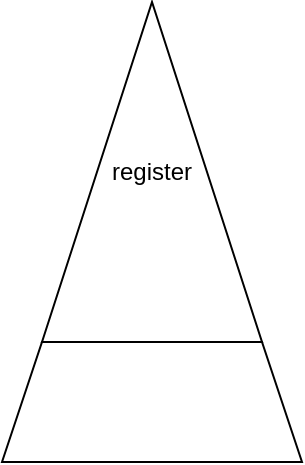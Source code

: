 <mxfile version="28.0.6" pages="3">
  <diagram name="Page-1" id="Krn5YRZqsdsxcPJN0GO0">
    <mxGraphModel dx="1349" dy="1799" grid="1" gridSize="10" guides="1" tooltips="1" connect="1" arrows="1" fold="1" page="1" pageScale="1" pageWidth="850" pageHeight="1100" math="0" shadow="0">
      <root>
        <mxCell id="0" />
        <mxCell id="1" parent="0" />
        <mxCell id="KsOijFseOoLC0ubnq5Fn-2" value="register" style="triangle;whiteSpace=wrap;html=1;direction=north;" vertex="1" parent="1">
          <mxGeometry x="470" y="-20" width="110" height="170" as="geometry" />
        </mxCell>
        <mxCell id="KsOijFseOoLC0ubnq5Fn-3" value="" style="shape=trapezoid;perimeter=trapezoidPerimeter;whiteSpace=wrap;html=1;fixedSize=1;" vertex="1" parent="1">
          <mxGeometry x="450" y="150" width="150" height="60" as="geometry" />
        </mxCell>
      </root>
    </mxGraphModel>
  </diagram>
  <diagram id="rDTDtrftiDoanzHwegc-" name="cache-cfg">
    <mxGraphModel dx="1587" dy="822" grid="1" gridSize="10" guides="1" tooltips="1" connect="1" arrows="1" fold="1" page="1" pageScale="1" pageWidth="850" pageHeight="1100" math="0" shadow="0">
      <root>
        <mxCell id="0" />
        <mxCell id="1" parent="0" />
        <mxCell id="UL-zB7isjODbj1ongRN7-18" value="" style="rounded=0;whiteSpace=wrap;html=1;" vertex="1" parent="1">
          <mxGeometry x="175" y="110" width="1025" height="340" as="geometry" />
        </mxCell>
        <mxCell id="48gZoWPmHI8svsrgZxFb-26" value="" style="rounded=0;whiteSpace=wrap;html=1;" vertex="1" parent="1">
          <mxGeometry x="410" y="130" width="180" height="220" as="geometry" />
        </mxCell>
        <mxCell id="48gZoWPmHI8svsrgZxFb-25" value="" style="rounded=0;whiteSpace=wrap;html=1;" vertex="1" parent="1">
          <mxGeometry x="400" y="140" width="180" height="220" as="geometry" />
        </mxCell>
        <mxCell id="48gZoWPmHI8svsrgZxFb-15" value="" style="rounded=0;whiteSpace=wrap;html=1;" vertex="1" parent="1">
          <mxGeometry x="190" y="150" width="180" height="220" as="geometry" />
        </mxCell>
        <mxCell id="48gZoWPmHI8svsrgZxFb-1" value="CPU CORE&lt;div&gt;(X4@3.3GHz)&lt;/div&gt;" style="rounded=1;whiteSpace=wrap;html=1;" vertex="1" parent="1">
          <mxGeometry x="200" y="160" width="160" height="60" as="geometry" />
        </mxCell>
        <mxCell id="48gZoWPmHI8svsrgZxFb-5" value="L1I$&lt;div&gt;(64KB)&lt;/div&gt;" style="rounded=1;whiteSpace=wrap;html=1;" vertex="1" parent="1">
          <mxGeometry x="200" y="250" width="70" height="40" as="geometry" />
        </mxCell>
        <mxCell id="48gZoWPmHI8svsrgZxFb-8" value="L1D$&lt;div&gt;(64KB)&lt;/div&gt;" style="rounded=1;whiteSpace=wrap;html=1;" vertex="1" parent="1">
          <mxGeometry x="290" y="250" width="70" height="40" as="geometry" />
        </mxCell>
        <mxCell id="48gZoWPmHI8svsrgZxFb-9" value="L2$&lt;div&gt;(2MB)&lt;/div&gt;" style="rounded=1;whiteSpace=wrap;html=1;" vertex="1" parent="1">
          <mxGeometry x="200" y="320" width="160" height="40" as="geometry" />
        </mxCell>
        <mxCell id="48gZoWPmHI8svsrgZxFb-10" value="" style="endArrow=classic;startArrow=classic;html=1;rounded=0;entryX=0.22;entryY=0.992;entryDx=0;entryDy=0;entryPerimeter=0;" edge="1" parent="1" source="48gZoWPmHI8svsrgZxFb-5" target="48gZoWPmHI8svsrgZxFb-1">
          <mxGeometry width="50" height="50" relative="1" as="geometry">
            <mxPoint x="400" y="390" as="sourcePoint" />
            <mxPoint x="450" y="340" as="targetPoint" />
          </mxGeometry>
        </mxCell>
        <mxCell id="48gZoWPmHI8svsrgZxFb-11" value="" style="endArrow=classic;startArrow=classic;html=1;rounded=0;entryX=0.779;entryY=0.977;entryDx=0;entryDy=0;entryPerimeter=0;" edge="1" parent="1" target="48gZoWPmHI8svsrgZxFb-1">
          <mxGeometry width="50" height="50" relative="1" as="geometry">
            <mxPoint x="324.71" y="250" as="sourcePoint" />
            <mxPoint x="324.71" y="220" as="targetPoint" />
          </mxGeometry>
        </mxCell>
        <mxCell id="48gZoWPmHI8svsrgZxFb-13" value="" style="endArrow=classic;startArrow=classic;html=1;rounded=0;" edge="1" parent="1" target="48gZoWPmHI8svsrgZxFb-5">
          <mxGeometry width="50" height="50" relative="1" as="geometry">
            <mxPoint x="235" y="319" as="sourcePoint" />
            <mxPoint x="234.66" y="290" as="targetPoint" />
          </mxGeometry>
        </mxCell>
        <mxCell id="48gZoWPmHI8svsrgZxFb-14" value="" style="endArrow=classic;startArrow=classic;html=1;rounded=0;exitX=0.781;exitY=0.011;exitDx=0;exitDy=0;exitPerimeter=0;" edge="1" parent="1" source="48gZoWPmHI8svsrgZxFb-9" target="48gZoWPmHI8svsrgZxFb-8">
          <mxGeometry width="50" height="50" relative="1" as="geometry">
            <mxPoint x="324.86" y="319" as="sourcePoint" />
            <mxPoint x="324.86" y="290" as="targetPoint" />
          </mxGeometry>
        </mxCell>
        <mxCell id="48gZoWPmHI8svsrgZxFb-16" value="" style="rounded=0;whiteSpace=wrap;html=1;" vertex="1" parent="1">
          <mxGeometry x="390" y="150" width="180" height="220" as="geometry" />
        </mxCell>
        <mxCell id="48gZoWPmHI8svsrgZxFb-17" value="CPU CORE&lt;div&gt;(A720@3.15GHz)&lt;/div&gt;" style="rounded=1;whiteSpace=wrap;html=1;" vertex="1" parent="1">
          <mxGeometry x="400" y="160" width="160" height="60" as="geometry" />
        </mxCell>
        <mxCell id="48gZoWPmHI8svsrgZxFb-18" value="L1I$&lt;div&gt;(64KB)&lt;/div&gt;" style="rounded=1;whiteSpace=wrap;html=1;" vertex="1" parent="1">
          <mxGeometry x="400" y="250" width="70" height="40" as="geometry" />
        </mxCell>
        <mxCell id="48gZoWPmHI8svsrgZxFb-19" value="L1D$&lt;div&gt;(64KB)&lt;/div&gt;" style="rounded=1;whiteSpace=wrap;html=1;" vertex="1" parent="1">
          <mxGeometry x="490" y="250" width="70" height="40" as="geometry" />
        </mxCell>
        <mxCell id="48gZoWPmHI8svsrgZxFb-20" value="L2$&lt;div&gt;(512KB)&lt;/div&gt;" style="rounded=1;whiteSpace=wrap;html=1;" vertex="1" parent="1">
          <mxGeometry x="400" y="320" width="160" height="40" as="geometry" />
        </mxCell>
        <mxCell id="48gZoWPmHI8svsrgZxFb-21" value="" style="endArrow=classic;startArrow=classic;html=1;rounded=0;entryX=0.22;entryY=0.992;entryDx=0;entryDy=0;entryPerimeter=0;" edge="1" source="48gZoWPmHI8svsrgZxFb-18" target="48gZoWPmHI8svsrgZxFb-17" parent="1">
          <mxGeometry width="50" height="50" relative="1" as="geometry">
            <mxPoint x="600" y="390" as="sourcePoint" />
            <mxPoint x="650" y="340" as="targetPoint" />
          </mxGeometry>
        </mxCell>
        <mxCell id="48gZoWPmHI8svsrgZxFb-22" value="" style="endArrow=classic;startArrow=classic;html=1;rounded=0;entryX=0.779;entryY=0.977;entryDx=0;entryDy=0;entryPerimeter=0;" edge="1" target="48gZoWPmHI8svsrgZxFb-17" parent="1">
          <mxGeometry width="50" height="50" relative="1" as="geometry">
            <mxPoint x="524.71" y="250" as="sourcePoint" />
            <mxPoint x="524.71" y="220" as="targetPoint" />
          </mxGeometry>
        </mxCell>
        <mxCell id="48gZoWPmHI8svsrgZxFb-23" value="" style="endArrow=classic;startArrow=classic;html=1;rounded=0;" edge="1" target="48gZoWPmHI8svsrgZxFb-18" parent="1">
          <mxGeometry width="50" height="50" relative="1" as="geometry">
            <mxPoint x="435" y="319" as="sourcePoint" />
            <mxPoint x="434.66" y="290" as="targetPoint" />
          </mxGeometry>
        </mxCell>
        <mxCell id="48gZoWPmHI8svsrgZxFb-24" value="" style="endArrow=classic;startArrow=classic;html=1;rounded=0;exitX=0.781;exitY=0.011;exitDx=0;exitDy=0;exitPerimeter=0;" edge="1" source="48gZoWPmHI8svsrgZxFb-20" target="48gZoWPmHI8svsrgZxFb-19" parent="1">
          <mxGeometry width="50" height="50" relative="1" as="geometry">
            <mxPoint x="524.86" y="319" as="sourcePoint" />
            <mxPoint x="524.86" y="290" as="targetPoint" />
          </mxGeometry>
        </mxCell>
        <mxCell id="48gZoWPmHI8svsrgZxFb-27" value="" style="rounded=0;whiteSpace=wrap;html=1;" vertex="1" parent="1">
          <mxGeometry x="620" y="140" width="180" height="220" as="geometry" />
        </mxCell>
        <mxCell id="48gZoWPmHI8svsrgZxFb-28" value="" style="rounded=0;whiteSpace=wrap;html=1;" vertex="1" parent="1">
          <mxGeometry x="610" y="150" width="180" height="220" as="geometry" />
        </mxCell>
        <mxCell id="48gZoWPmHI8svsrgZxFb-29" value="CPU CORE&lt;div&gt;(A720@2.96GHz)&lt;/div&gt;" style="rounded=1;whiteSpace=wrap;html=1;" vertex="1" parent="1">
          <mxGeometry x="620" y="160" width="160" height="60" as="geometry" />
        </mxCell>
        <mxCell id="48gZoWPmHI8svsrgZxFb-30" value="L1I$&lt;div&gt;(64KB)&lt;/div&gt;" style="rounded=1;whiteSpace=wrap;html=1;" vertex="1" parent="1">
          <mxGeometry x="620" y="250" width="70" height="40" as="geometry" />
        </mxCell>
        <mxCell id="48gZoWPmHI8svsrgZxFb-31" value="L1D$&lt;div&gt;(64KB)&lt;/div&gt;" style="rounded=1;whiteSpace=wrap;html=1;" vertex="1" parent="1">
          <mxGeometry x="710" y="250" width="70" height="40" as="geometry" />
        </mxCell>
        <mxCell id="48gZoWPmHI8svsrgZxFb-32" value="L2$&lt;div&gt;(512KB)&lt;/div&gt;" style="rounded=1;whiteSpace=wrap;html=1;" vertex="1" parent="1">
          <mxGeometry x="620" y="320" width="160" height="40" as="geometry" />
        </mxCell>
        <mxCell id="48gZoWPmHI8svsrgZxFb-33" value="" style="endArrow=classic;startArrow=classic;html=1;rounded=0;entryX=0.22;entryY=0.992;entryDx=0;entryDy=0;entryPerimeter=0;" edge="1" source="48gZoWPmHI8svsrgZxFb-30" target="48gZoWPmHI8svsrgZxFb-29" parent="1">
          <mxGeometry width="50" height="50" relative="1" as="geometry">
            <mxPoint x="820" y="390" as="sourcePoint" />
            <mxPoint x="870" y="340" as="targetPoint" />
          </mxGeometry>
        </mxCell>
        <mxCell id="48gZoWPmHI8svsrgZxFb-34" value="" style="endArrow=classic;startArrow=classic;html=1;rounded=0;entryX=0.779;entryY=0.977;entryDx=0;entryDy=0;entryPerimeter=0;" edge="1" target="48gZoWPmHI8svsrgZxFb-29" parent="1">
          <mxGeometry width="50" height="50" relative="1" as="geometry">
            <mxPoint x="744.71" y="250" as="sourcePoint" />
            <mxPoint x="744.71" y="220" as="targetPoint" />
          </mxGeometry>
        </mxCell>
        <mxCell id="48gZoWPmHI8svsrgZxFb-35" value="" style="endArrow=classic;startArrow=classic;html=1;rounded=0;" edge="1" target="48gZoWPmHI8svsrgZxFb-30" parent="1">
          <mxGeometry width="50" height="50" relative="1" as="geometry">
            <mxPoint x="655" y="319" as="sourcePoint" />
            <mxPoint x="654.66" y="290" as="targetPoint" />
          </mxGeometry>
        </mxCell>
        <mxCell id="48gZoWPmHI8svsrgZxFb-36" value="" style="endArrow=classic;startArrow=classic;html=1;rounded=0;exitX=0.781;exitY=0.011;exitDx=0;exitDy=0;exitPerimeter=0;" edge="1" source="48gZoWPmHI8svsrgZxFb-32" target="48gZoWPmHI8svsrgZxFb-31" parent="1">
          <mxGeometry width="50" height="50" relative="1" as="geometry">
            <mxPoint x="744.86" y="319" as="sourcePoint" />
            <mxPoint x="744.86" y="290" as="targetPoint" />
          </mxGeometry>
        </mxCell>
        <mxCell id="48gZoWPmHI8svsrgZxFb-38" value="" style="rounded=0;whiteSpace=wrap;html=1;" vertex="1" parent="1">
          <mxGeometry x="820" y="150" width="180" height="220" as="geometry" />
        </mxCell>
        <mxCell id="48gZoWPmHI8svsrgZxFb-39" value="CPU CORE&lt;div&gt;(A520@2.3GHz)&lt;/div&gt;" style="rounded=1;whiteSpace=wrap;html=1;" vertex="1" parent="1">
          <mxGeometry x="830" y="160" width="160" height="60" as="geometry" />
        </mxCell>
        <mxCell id="48gZoWPmHI8svsrgZxFb-40" value="L1I$&lt;div&gt;(64KB)&lt;/div&gt;" style="rounded=1;whiteSpace=wrap;html=1;" vertex="1" parent="1">
          <mxGeometry x="830" y="250" width="70" height="40" as="geometry" />
        </mxCell>
        <mxCell id="48gZoWPmHI8svsrgZxFb-41" value="L1D$&lt;div&gt;(64KB)&lt;/div&gt;" style="rounded=1;whiteSpace=wrap;html=1;" vertex="1" parent="1">
          <mxGeometry x="920" y="250" width="70" height="40" as="geometry" />
        </mxCell>
        <mxCell id="48gZoWPmHI8svsrgZxFb-43" value="" style="endArrow=classic;startArrow=classic;html=1;rounded=0;entryX=0.22;entryY=0.992;entryDx=0;entryDy=0;entryPerimeter=0;" edge="1" source="48gZoWPmHI8svsrgZxFb-40" target="48gZoWPmHI8svsrgZxFb-39" parent="1">
          <mxGeometry width="50" height="50" relative="1" as="geometry">
            <mxPoint x="1030" y="390" as="sourcePoint" />
            <mxPoint x="1080" y="340" as="targetPoint" />
          </mxGeometry>
        </mxCell>
        <mxCell id="48gZoWPmHI8svsrgZxFb-44" value="" style="endArrow=classic;startArrow=classic;html=1;rounded=0;entryX=0.779;entryY=0.977;entryDx=0;entryDy=0;entryPerimeter=0;" edge="1" target="48gZoWPmHI8svsrgZxFb-39" parent="1">
          <mxGeometry width="50" height="50" relative="1" as="geometry">
            <mxPoint x="954.71" y="250" as="sourcePoint" />
            <mxPoint x="954.71" y="220" as="targetPoint" />
          </mxGeometry>
        </mxCell>
        <mxCell id="48gZoWPmHI8svsrgZxFb-45" value="" style="endArrow=classic;startArrow=classic;html=1;rounded=0;" edge="1" target="48gZoWPmHI8svsrgZxFb-40" parent="1">
          <mxGeometry width="50" height="50" relative="1" as="geometry">
            <mxPoint x="865" y="319" as="sourcePoint" />
            <mxPoint x="864.66" y="290" as="targetPoint" />
          </mxGeometry>
        </mxCell>
        <mxCell id="48gZoWPmHI8svsrgZxFb-46" value="" style="endArrow=classic;startArrow=classic;html=1;rounded=0;exitX=0.358;exitY=0.029;exitDx=0;exitDy=0;exitPerimeter=0;" edge="1" source="48gZoWPmHI8svsrgZxFb-42" target="48gZoWPmHI8svsrgZxFb-41" parent="1">
          <mxGeometry width="50" height="50" relative="1" as="geometry">
            <mxPoint x="954.86" y="319" as="sourcePoint" />
            <mxPoint x="954.86" y="290" as="targetPoint" />
          </mxGeometry>
        </mxCell>
        <mxCell id="48gZoWPmHI8svsrgZxFb-47" value="" style="rounded=0;whiteSpace=wrap;html=1;" vertex="1" parent="1">
          <mxGeometry x="1010" y="150" width="180" height="220" as="geometry" />
        </mxCell>
        <mxCell id="48gZoWPmHI8svsrgZxFb-48" value="CPU CORE&lt;div&gt;(A520@2.3GHz)&lt;/div&gt;" style="rounded=1;whiteSpace=wrap;html=1;" vertex="1" parent="1">
          <mxGeometry x="1020" y="160" width="160" height="60" as="geometry" />
        </mxCell>
        <mxCell id="48gZoWPmHI8svsrgZxFb-49" value="L1I$&lt;div&gt;(64KB)&lt;/div&gt;" style="rounded=1;whiteSpace=wrap;html=1;" vertex="1" parent="1">
          <mxGeometry x="1020" y="250" width="70" height="40" as="geometry" />
        </mxCell>
        <mxCell id="48gZoWPmHI8svsrgZxFb-50" value="L1D$&lt;div&gt;(64KB)&lt;/div&gt;" style="rounded=1;whiteSpace=wrap;html=1;" vertex="1" parent="1">
          <mxGeometry x="1110" y="250" width="70" height="40" as="geometry" />
        </mxCell>
        <mxCell id="48gZoWPmHI8svsrgZxFb-52" value="" style="endArrow=classic;startArrow=classic;html=1;rounded=0;entryX=0.22;entryY=0.992;entryDx=0;entryDy=0;entryPerimeter=0;" edge="1" source="48gZoWPmHI8svsrgZxFb-49" target="48gZoWPmHI8svsrgZxFb-48" parent="1">
          <mxGeometry width="50" height="50" relative="1" as="geometry">
            <mxPoint x="1220" y="390" as="sourcePoint" />
            <mxPoint x="1270" y="340" as="targetPoint" />
          </mxGeometry>
        </mxCell>
        <mxCell id="48gZoWPmHI8svsrgZxFb-53" value="" style="endArrow=classic;startArrow=classic;html=1;rounded=0;entryX=0.779;entryY=0.977;entryDx=0;entryDy=0;entryPerimeter=0;" edge="1" target="48gZoWPmHI8svsrgZxFb-48" parent="1">
          <mxGeometry width="50" height="50" relative="1" as="geometry">
            <mxPoint x="1144.71" y="250" as="sourcePoint" />
            <mxPoint x="1144.71" y="220" as="targetPoint" />
          </mxGeometry>
        </mxCell>
        <mxCell id="48gZoWPmHI8svsrgZxFb-54" value="" style="endArrow=classic;startArrow=classic;html=1;rounded=0;" edge="1" target="48gZoWPmHI8svsrgZxFb-49" parent="1">
          <mxGeometry width="50" height="50" relative="1" as="geometry">
            <mxPoint x="1055" y="319" as="sourcePoint" />
            <mxPoint x="1054.66" y="290" as="targetPoint" />
          </mxGeometry>
        </mxCell>
        <mxCell id="48gZoWPmHI8svsrgZxFb-55" value="" style="endArrow=classic;startArrow=classic;html=1;rounded=0;exitX=0.781;exitY=0.011;exitDx=0;exitDy=0;exitPerimeter=0;" edge="1" target="48gZoWPmHI8svsrgZxFb-50" parent="1">
          <mxGeometry width="50" height="50" relative="1" as="geometry">
            <mxPoint x="1144.96" y="320.44" as="sourcePoint" />
            <mxPoint x="1144.86" y="290" as="targetPoint" />
          </mxGeometry>
        </mxCell>
        <mxCell id="48gZoWPmHI8svsrgZxFb-42" value="L2$&lt;div&gt;(share 512KB)&lt;/div&gt;" style="rounded=1;whiteSpace=wrap;html=1;" vertex="1" parent="1">
          <mxGeometry x="830" y="320" width="350" height="40" as="geometry" />
        </mxCell>
        <mxCell id="48gZoWPmHI8svsrgZxFb-56" value="L3$&lt;div&gt;(12MB)&lt;/div&gt;" style="rounded=0;whiteSpace=wrap;html=1;" vertex="1" parent="1">
          <mxGeometry x="190" y="400" width="1000" height="40" as="geometry" />
        </mxCell>
        <mxCell id="48gZoWPmHI8svsrgZxFb-58" value="SLC (System Level Cache)&lt;br&gt;&lt;div&gt;(6MB)&lt;/div&gt;" style="rounded=0;whiteSpace=wrap;html=1;" vertex="1" parent="1">
          <mxGeometry x="180" y="470" width="1020" height="40" as="geometry" />
        </mxCell>
        <mxCell id="48gZoWPmHI8svsrgZxFb-59" value="LPDDR5X(Main Memory)&lt;br&gt;&lt;div&gt;(12/16GB)&lt;/div&gt;" style="rounded=0;whiteSpace=wrap;html=1;" vertex="1" parent="1">
          <mxGeometry x="180" y="540" width="1020" height="40" as="geometry" />
        </mxCell>
        <mxCell id="UL-zB7isjODbj1ongRN7-4" value="" style="endArrow=classic;startArrow=classic;html=1;rounded=0;exitX=0.091;exitY=-0.019;exitDx=0;exitDy=0;exitPerimeter=0;" edge="1" parent="1" source="48gZoWPmHI8svsrgZxFb-56">
          <mxGeometry width="50" height="50" relative="1" as="geometry">
            <mxPoint x="280" y="392" as="sourcePoint" />
            <mxPoint x="280" y="370" as="targetPoint" />
          </mxGeometry>
        </mxCell>
        <mxCell id="UL-zB7isjODbj1ongRN7-5" value="" style="endArrow=classic;startArrow=classic;html=1;rounded=0;exitX=0.29;exitY=0.043;exitDx=0;exitDy=0;exitPerimeter=0;" edge="1" parent="1" source="48gZoWPmHI8svsrgZxFb-56">
          <mxGeometry width="50" height="50" relative="1" as="geometry">
            <mxPoint x="479.8" y="390" as="sourcePoint" />
            <mxPoint x="479.8" y="368" as="targetPoint" />
          </mxGeometry>
        </mxCell>
        <mxCell id="UL-zB7isjODbj1ongRN7-7" value="" style="endArrow=classic;startArrow=classic;html=1;rounded=0;exitX=0.386;exitY=0;exitDx=0;exitDy=0;exitPerimeter=0;" edge="1" parent="1" source="48gZoWPmHI8svsrgZxFb-56">
          <mxGeometry width="50" height="50" relative="1" as="geometry">
            <mxPoint x="510" y="400" as="sourcePoint" />
            <mxPoint x="576" y="360" as="targetPoint" />
          </mxGeometry>
        </mxCell>
        <mxCell id="UL-zB7isjODbj1ongRN7-8" value="" style="endArrow=classic;startArrow=classic;html=1;rounded=0;exitX=0.397;exitY=-0.001;exitDx=0;exitDy=0;exitPerimeter=0;" edge="1" parent="1" source="48gZoWPmHI8svsrgZxFb-56">
          <mxGeometry width="50" height="50" relative="1" as="geometry">
            <mxPoint x="530" y="400" as="sourcePoint" />
            <mxPoint x="586" y="350" as="targetPoint" />
          </mxGeometry>
        </mxCell>
        <mxCell id="UL-zB7isjODbj1ongRN7-9" value="" style="endArrow=classic;startArrow=classic;html=1;rounded=0;entryX=0.5;entryY=1;entryDx=0;entryDy=0;exitX=0.51;exitY=-0.014;exitDx=0;exitDy=0;exitPerimeter=0;" edge="1" parent="1" source="48gZoWPmHI8svsrgZxFb-56" target="48gZoWPmHI8svsrgZxFb-28">
          <mxGeometry width="50" height="50" relative="1" as="geometry">
            <mxPoint x="690" y="380" as="sourcePoint" />
            <mxPoint x="740" y="330" as="targetPoint" />
          </mxGeometry>
        </mxCell>
        <mxCell id="UL-zB7isjODbj1ongRN7-10" value="" style="endArrow=classic;startArrow=classic;html=1;rounded=0;exitX=0.72;exitY=0.037;exitDx=0;exitDy=0;exitPerimeter=0;entryX=0.5;entryY=1;entryDx=0;entryDy=0;" edge="1" parent="1" source="48gZoWPmHI8svsrgZxFb-56" target="48gZoWPmHI8svsrgZxFb-38">
          <mxGeometry width="50" height="50" relative="1" as="geometry">
            <mxPoint x="770" y="390" as="sourcePoint" />
            <mxPoint x="820" y="340" as="targetPoint" />
          </mxGeometry>
        </mxCell>
        <mxCell id="UL-zB7isjODbj1ongRN7-11" value="" style="endArrow=classic;startArrow=classic;html=1;rounded=0;entryX=0.976;entryY=0.997;entryDx=0;entryDy=0;entryPerimeter=0;exitX=0.605;exitY=0.043;exitDx=0;exitDy=0;exitPerimeter=0;" edge="1" parent="1" source="48gZoWPmHI8svsrgZxFb-56" target="48gZoWPmHI8svsrgZxFb-27">
          <mxGeometry width="50" height="50" relative="1" as="geometry">
            <mxPoint x="890" y="450" as="sourcePoint" />
            <mxPoint x="940" y="400" as="targetPoint" />
          </mxGeometry>
        </mxCell>
        <mxCell id="UL-zB7isjODbj1ongRN7-12" value="" style="endArrow=classic;startArrow=classic;html=1;rounded=0;entryX=0.5;entryY=1;entryDx=0;entryDy=0;" edge="1" parent="1" target="48gZoWPmHI8svsrgZxFb-47">
          <mxGeometry width="50" height="50" relative="1" as="geometry">
            <mxPoint x="1100" y="400" as="sourcePoint" />
            <mxPoint x="940" y="400" as="targetPoint" />
          </mxGeometry>
        </mxCell>
        <mxCell id="UL-zB7isjODbj1ongRN7-16" value="" style="endArrow=classic;startArrow=classic;html=1;rounded=0;exitX=0.5;exitY=0;exitDx=0;exitDy=0;entryX=0.5;entryY=1;entryDx=0;entryDy=0;" edge="1" parent="1" source="48gZoWPmHI8svsrgZxFb-58" target="48gZoWPmHI8svsrgZxFb-56">
          <mxGeometry width="50" height="50" relative="1" as="geometry">
            <mxPoint x="750" y="460" as="sourcePoint" />
            <mxPoint x="800" y="410" as="targetPoint" />
          </mxGeometry>
        </mxCell>
        <mxCell id="UL-zB7isjODbj1ongRN7-17" value="" style="endArrow=classic;startArrow=classic;html=1;rounded=0;entryX=0.5;entryY=0;entryDx=0;entryDy=0;exitX=0.5;exitY=1;exitDx=0;exitDy=0;" edge="1" parent="1" source="48gZoWPmHI8svsrgZxFb-58" target="48gZoWPmHI8svsrgZxFb-59">
          <mxGeometry width="50" height="50" relative="1" as="geometry">
            <mxPoint x="750" y="460" as="sourcePoint" />
            <mxPoint x="800" y="410" as="targetPoint" />
          </mxGeometry>
        </mxCell>
      </root>
    </mxGraphModel>
  </diagram>
  <diagram id="gpoBpqr3ypNzgzoxuyU4" name="Page-3">
    <mxGraphModel grid="1" page="1" gridSize="10" guides="1" tooltips="1" connect="1" arrows="1" fold="1" pageScale="1" pageWidth="850" pageHeight="1100" math="0" shadow="0">
      <root>
        <mxCell id="0" />
        <mxCell id="1" parent="0" />
      </root>
    </mxGraphModel>
  </diagram>
</mxfile>
